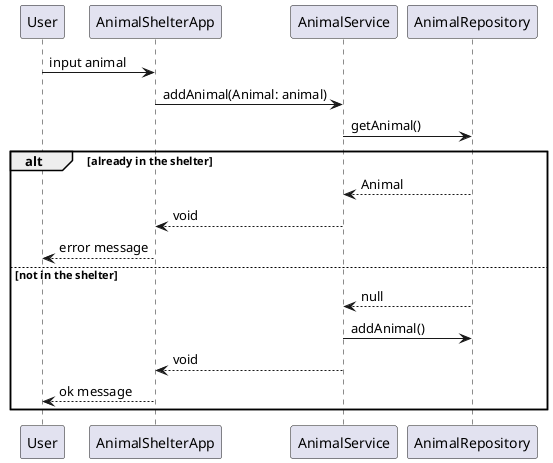 @startuml

User -> AnimalShelterApp : input animal
AnimalShelterApp -> AnimalService : addAnimal(Animal: animal)
AnimalService -> AnimalRepository : getAnimal()

alt already in the shelter
AnimalService <-- AnimalRepository : Animal
AnimalShelterApp <-- AnimalService : void
User <-- AnimalShelterApp : error message

else not in the shelter
AnimalService <-- AnimalRepository : null
AnimalService -> AnimalRepository : addAnimal()
AnimalShelterApp <-- AnimalService : void
User <-- AnimalShelterApp : ok message

end
@enduml